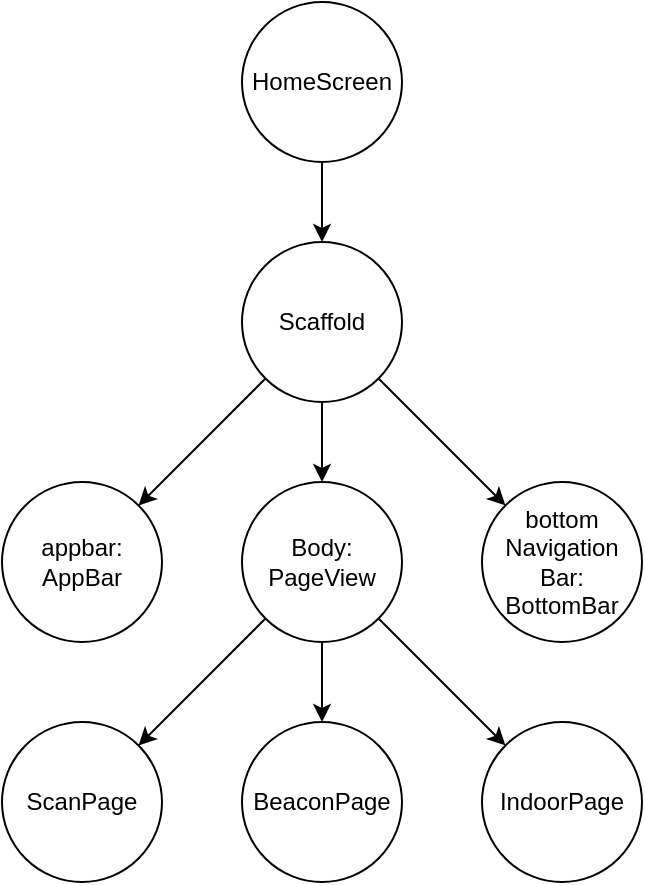 <mxfile version="23.1.5" type="device">
  <diagram name="페이지-1" id="uv02xNh9bPcad2BVRMFu">
    <mxGraphModel dx="1050" dy="621" grid="1" gridSize="10" guides="1" tooltips="1" connect="1" arrows="1" fold="1" page="1" pageScale="1" pageWidth="827" pageHeight="1169" math="0" shadow="0">
      <root>
        <mxCell id="0" />
        <mxCell id="1" parent="0" />
        <mxCell id="HWgU3H6B9fq9VyxqM3G5-4" style="edgeStyle=orthogonalEdgeStyle;rounded=0;orthogonalLoop=1;jettySize=auto;html=1;entryX=0.5;entryY=0;entryDx=0;entryDy=0;" edge="1" parent="1" source="HWgU3H6B9fq9VyxqM3G5-1" target="HWgU3H6B9fq9VyxqM3G5-2">
          <mxGeometry relative="1" as="geometry" />
        </mxCell>
        <mxCell id="HWgU3H6B9fq9VyxqM3G5-1" value="HomeScreen" style="ellipse;whiteSpace=wrap;html=1;aspect=fixed;" vertex="1" parent="1">
          <mxGeometry x="360" y="40" width="80" height="80" as="geometry" />
        </mxCell>
        <mxCell id="HWgU3H6B9fq9VyxqM3G5-5" style="edgeStyle=orthogonalEdgeStyle;rounded=0;orthogonalLoop=1;jettySize=auto;html=1;entryX=0.5;entryY=0;entryDx=0;entryDy=0;" edge="1" parent="1" source="HWgU3H6B9fq9VyxqM3G5-2" target="HWgU3H6B9fq9VyxqM3G5-3">
          <mxGeometry relative="1" as="geometry" />
        </mxCell>
        <mxCell id="HWgU3H6B9fq9VyxqM3G5-2" value="Scaffold" style="ellipse;whiteSpace=wrap;html=1;aspect=fixed;" vertex="1" parent="1">
          <mxGeometry x="360" y="160" width="80" height="80" as="geometry" />
        </mxCell>
        <mxCell id="HWgU3H6B9fq9VyxqM3G5-16" style="edgeStyle=orthogonalEdgeStyle;rounded=0;orthogonalLoop=1;jettySize=auto;html=1;entryX=0.5;entryY=0;entryDx=0;entryDy=0;" edge="1" parent="1" source="HWgU3H6B9fq9VyxqM3G5-3" target="HWgU3H6B9fq9VyxqM3G5-11">
          <mxGeometry relative="1" as="geometry" />
        </mxCell>
        <mxCell id="HWgU3H6B9fq9VyxqM3G5-3" value="Body:&lt;br&gt;PageView" style="ellipse;whiteSpace=wrap;html=1;aspect=fixed;" vertex="1" parent="1">
          <mxGeometry x="360" y="280" width="80" height="80" as="geometry" />
        </mxCell>
        <mxCell id="HWgU3H6B9fq9VyxqM3G5-6" value="appbar:&lt;br&gt;AppBar" style="ellipse;whiteSpace=wrap;html=1;aspect=fixed;" vertex="1" parent="1">
          <mxGeometry x="240" y="280" width="80" height="80" as="geometry" />
        </mxCell>
        <mxCell id="HWgU3H6B9fq9VyxqM3G5-7" value="bottom&lt;br&gt;Navigation&lt;br&gt;Bar:&lt;br&gt;BottomBar" style="ellipse;whiteSpace=wrap;html=1;aspect=fixed;" vertex="1" parent="1">
          <mxGeometry x="480" y="280" width="80" height="80" as="geometry" />
        </mxCell>
        <mxCell id="HWgU3H6B9fq9VyxqM3G5-9" value="" style="endArrow=none;html=1;rounded=0;entryX=0;entryY=1;entryDx=0;entryDy=0;exitX=1;exitY=0;exitDx=0;exitDy=0;startArrow=classic;startFill=1;endFill=0;" edge="1" parent="1" source="HWgU3H6B9fq9VyxqM3G5-6" target="HWgU3H6B9fq9VyxqM3G5-2">
          <mxGeometry width="50" height="50" relative="1" as="geometry">
            <mxPoint x="390" y="350" as="sourcePoint" />
            <mxPoint x="440" y="300" as="targetPoint" />
          </mxGeometry>
        </mxCell>
        <mxCell id="HWgU3H6B9fq9VyxqM3G5-10" value="" style="endArrow=classic;html=1;rounded=0;entryX=0;entryY=0;entryDx=0;entryDy=0;exitX=1;exitY=1;exitDx=0;exitDy=0;" edge="1" parent="1" source="HWgU3H6B9fq9VyxqM3G5-2" target="HWgU3H6B9fq9VyxqM3G5-7">
          <mxGeometry width="50" height="50" relative="1" as="geometry">
            <mxPoint x="390" y="350" as="sourcePoint" />
            <mxPoint x="440" y="300" as="targetPoint" />
          </mxGeometry>
        </mxCell>
        <mxCell id="HWgU3H6B9fq9VyxqM3G5-11" value="BeaconPage" style="ellipse;whiteSpace=wrap;html=1;aspect=fixed;" vertex="1" parent="1">
          <mxGeometry x="360" y="400" width="80" height="80" as="geometry" />
        </mxCell>
        <mxCell id="HWgU3H6B9fq9VyxqM3G5-12" value="ScanPage" style="ellipse;whiteSpace=wrap;html=1;aspect=fixed;" vertex="1" parent="1">
          <mxGeometry x="240" y="400" width="80" height="80" as="geometry" />
        </mxCell>
        <mxCell id="HWgU3H6B9fq9VyxqM3G5-13" value="IndoorPage" style="ellipse;whiteSpace=wrap;html=1;aspect=fixed;" vertex="1" parent="1">
          <mxGeometry x="480" y="400" width="80" height="80" as="geometry" />
        </mxCell>
        <mxCell id="HWgU3H6B9fq9VyxqM3G5-15" value="" style="endArrow=none;html=1;rounded=0;entryX=1;entryY=1;entryDx=0;entryDy=0;exitX=0;exitY=0;exitDx=0;exitDy=0;startArrow=classic;startFill=1;endFill=0;" edge="1" parent="1" source="HWgU3H6B9fq9VyxqM3G5-13" target="HWgU3H6B9fq9VyxqM3G5-3">
          <mxGeometry width="50" height="50" relative="1" as="geometry">
            <mxPoint x="420" y="424" as="sourcePoint" />
            <mxPoint x="484" y="360" as="targetPoint" />
          </mxGeometry>
        </mxCell>
        <mxCell id="HWgU3H6B9fq9VyxqM3G5-17" value="" style="endArrow=none;html=1;rounded=0;entryX=0;entryY=1;entryDx=0;entryDy=0;exitX=1;exitY=0;exitDx=0;exitDy=0;startArrow=classic;startFill=1;endFill=0;" edge="1" parent="1" source="HWgU3H6B9fq9VyxqM3G5-12" target="HWgU3H6B9fq9VyxqM3G5-3">
          <mxGeometry width="50" height="50" relative="1" as="geometry">
            <mxPoint x="290" y="394" as="sourcePoint" />
            <mxPoint x="354" y="330" as="targetPoint" />
          </mxGeometry>
        </mxCell>
      </root>
    </mxGraphModel>
  </diagram>
</mxfile>
